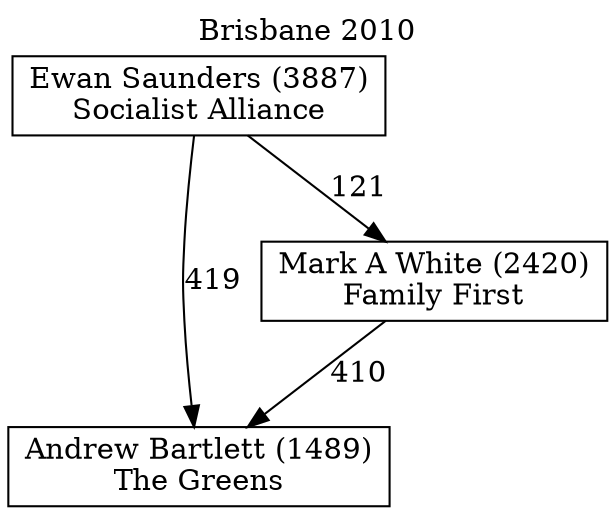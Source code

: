 // House preference flow
digraph "Andrew Bartlett (1489)_Brisbane_2010" {
	graph [label="Brisbane 2010" labelloc=t mclimit=10]
	node [shape=box]
	"Andrew Bartlett (1489)" [label="Andrew Bartlett (1489)
The Greens"]
	"Ewan Saunders (3887)" [label="Ewan Saunders (3887)
Socialist Alliance"]
	"Mark A White (2420)" [label="Mark A White (2420)
Family First"]
	"Ewan Saunders (3887)" -> "Andrew Bartlett (1489)" [label=419]
	"Ewan Saunders (3887)" -> "Mark A White (2420)" [label=121]
	"Mark A White (2420)" -> "Andrew Bartlett (1489)" [label=410]
}
